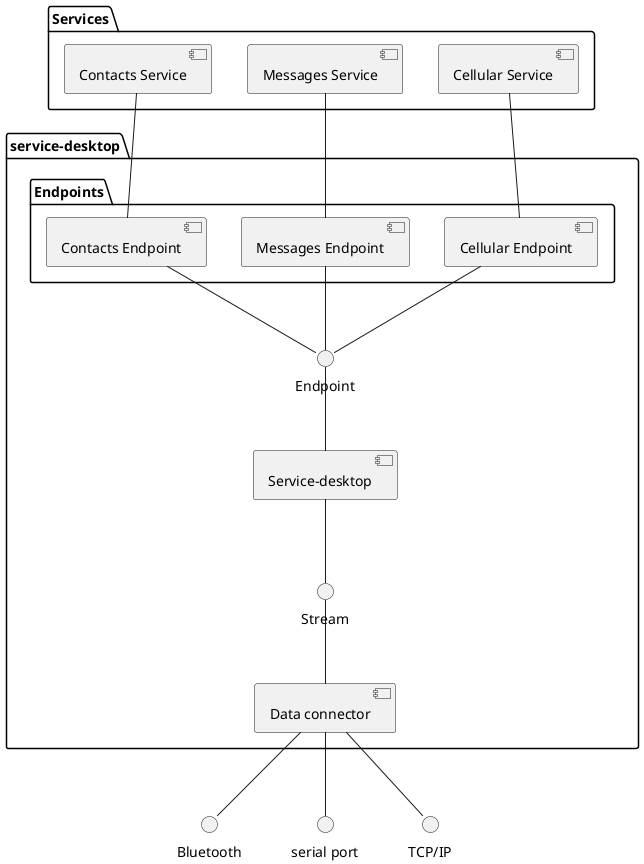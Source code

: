 @startuml
package Services {
    component [Cellular Service] as CellularSrv
    component [Messages Service] as MessagesSrv
    component [Contacts Service] as ContactsSrv
}

package service-desktop {
    package Endpoints {
        component [Cellular Endpoint] as CellularEnd
        component [Messages Endpoint] as MessagesEnd
        component [Contacts Endpoint] as ContactsEnd
    }
    
    component [Service-desktop] as SrvDsk 
    component [Data connector] as DataCon

    interface Endpoint
    interface Stream
}

interface Bluetooth
interface "serial port" as Serial
interface "TCP/IP" as TCP


CellularSrv -down- CellularEnd
MessagesSrv -down- MessagesEnd
ContactsSrv -down- ContactsEnd

CellularEnd  -down- Endpoint
MessagesEnd -down- Endpoint
ContactsEnd -down- Endpoint

SrvDsk -up- Endpoint
SrvDsk -down- Stream

DataCon -down- Serial
DataCon -down- TCP
DataCon -down- Bluetooth
DataCon -up- Stream

@enduml

